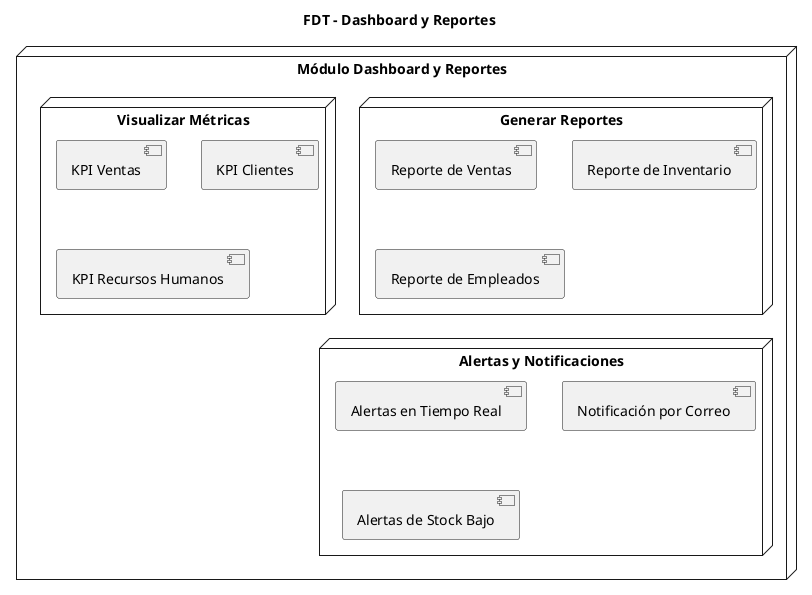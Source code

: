 @startuml
title FDT - Dashboard y Reportes

node "Módulo Dashboard y Reportes" {
    node "Generar Reportes" {
        [Reporte de Ventas]
        [Reporte de Inventario]
        [Reporte de Empleados]
    }

    node "Visualizar Métricas" {
        [KPI Ventas]
        [KPI Clientes]
        [KPI Recursos Humanos]
    }

    node "Alertas y Notificaciones" {
        [Alertas en Tiempo Real]
        [Notificación por Correo]
        [Alertas de Stock Bajo]
    }
}
@enduml
